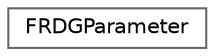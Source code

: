 digraph "Graphical Class Hierarchy"
{
 // INTERACTIVE_SVG=YES
 // LATEX_PDF_SIZE
  bgcolor="transparent";
  edge [fontname=Helvetica,fontsize=10,labelfontname=Helvetica,labelfontsize=10];
  node [fontname=Helvetica,fontsize=10,shape=box,height=0.2,width=0.4];
  rankdir="LR";
  Node0 [id="Node000000",label="FRDGParameter",height=0.2,width=0.4,color="grey40", fillcolor="white", style="filled",URL="$d1/d4b/classFRDGParameter.html",tooltip="A helper class for identifying and accessing a render graph pass parameter."];
}
